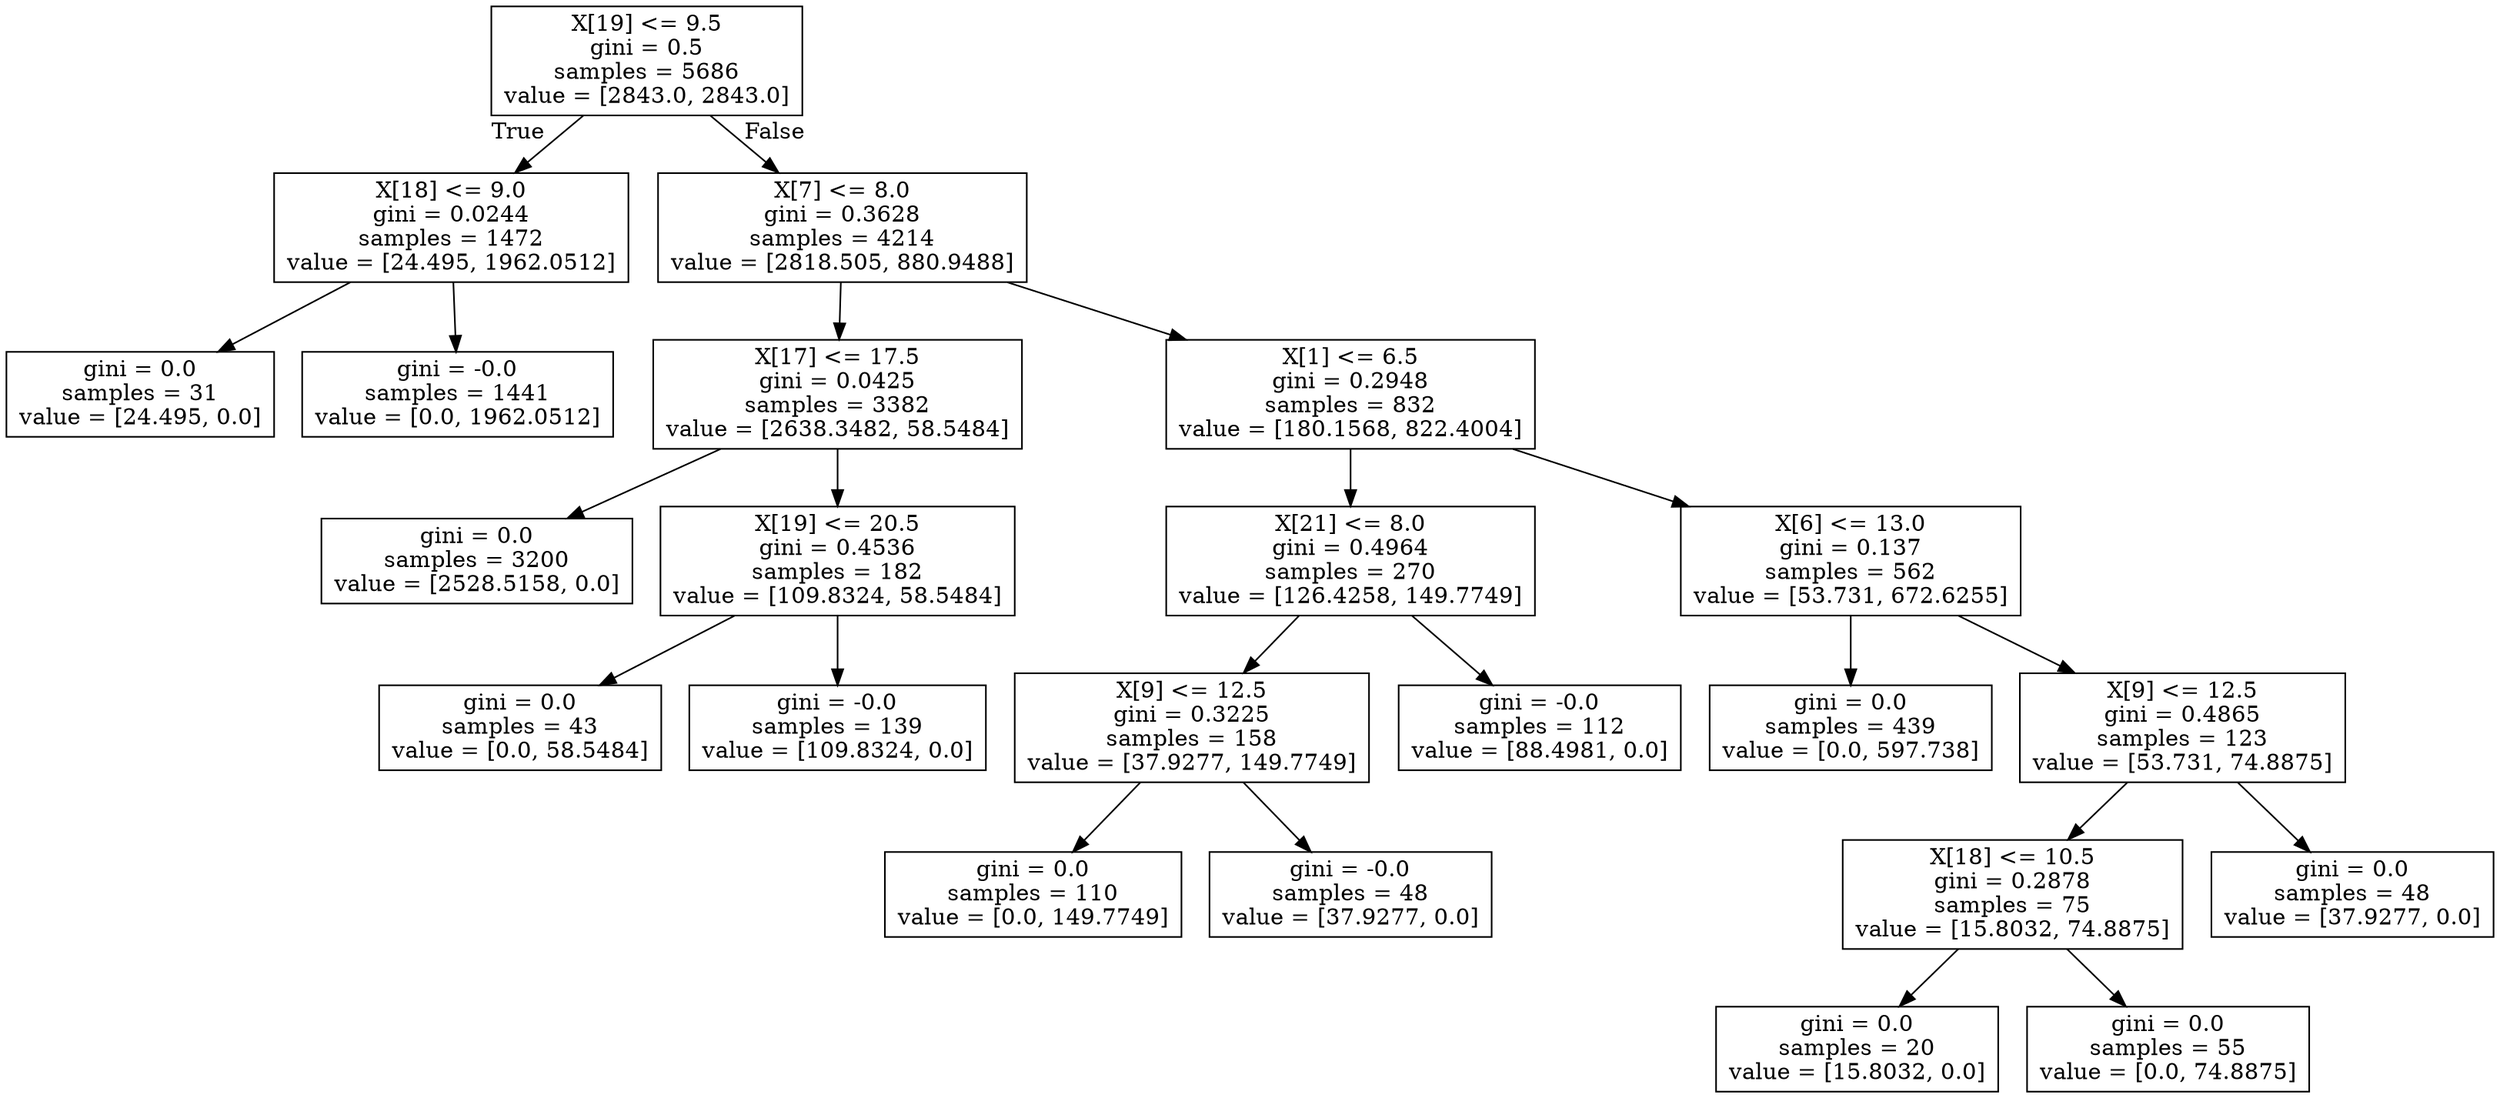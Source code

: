 digraph Tree {
node [shape=box] ;
0 [label="X[19] <= 9.5\ngini = 0.5\nsamples = 5686\nvalue = [2843.0, 2843.0]"] ;
1 [label="X[18] <= 9.0\ngini = 0.0244\nsamples = 1472\nvalue = [24.495, 1962.0512]"] ;
0 -> 1 [labeldistance=2.5, labelangle=45, headlabel="True"] ;
2 [label="gini = 0.0\nsamples = 31\nvalue = [24.495, 0.0]"] ;
1 -> 2 ;
3 [label="gini = -0.0\nsamples = 1441\nvalue = [0.0, 1962.0512]"] ;
1 -> 3 ;
4 [label="X[7] <= 8.0\ngini = 0.3628\nsamples = 4214\nvalue = [2818.505, 880.9488]"] ;
0 -> 4 [labeldistance=2.5, labelangle=-45, headlabel="False"] ;
5 [label="X[17] <= 17.5\ngini = 0.0425\nsamples = 3382\nvalue = [2638.3482, 58.5484]"] ;
4 -> 5 ;
6 [label="gini = 0.0\nsamples = 3200\nvalue = [2528.5158, 0.0]"] ;
5 -> 6 ;
7 [label="X[19] <= 20.5\ngini = 0.4536\nsamples = 182\nvalue = [109.8324, 58.5484]"] ;
5 -> 7 ;
8 [label="gini = 0.0\nsamples = 43\nvalue = [0.0, 58.5484]"] ;
7 -> 8 ;
9 [label="gini = -0.0\nsamples = 139\nvalue = [109.8324, 0.0]"] ;
7 -> 9 ;
10 [label="X[1] <= 6.5\ngini = 0.2948\nsamples = 832\nvalue = [180.1568, 822.4004]"] ;
4 -> 10 ;
11 [label="X[21] <= 8.0\ngini = 0.4964\nsamples = 270\nvalue = [126.4258, 149.7749]"] ;
10 -> 11 ;
12 [label="X[9] <= 12.5\ngini = 0.3225\nsamples = 158\nvalue = [37.9277, 149.7749]"] ;
11 -> 12 ;
13 [label="gini = 0.0\nsamples = 110\nvalue = [0.0, 149.7749]"] ;
12 -> 13 ;
14 [label="gini = -0.0\nsamples = 48\nvalue = [37.9277, 0.0]"] ;
12 -> 14 ;
15 [label="gini = -0.0\nsamples = 112\nvalue = [88.4981, 0.0]"] ;
11 -> 15 ;
16 [label="X[6] <= 13.0\ngini = 0.137\nsamples = 562\nvalue = [53.731, 672.6255]"] ;
10 -> 16 ;
17 [label="gini = 0.0\nsamples = 439\nvalue = [0.0, 597.738]"] ;
16 -> 17 ;
18 [label="X[9] <= 12.5\ngini = 0.4865\nsamples = 123\nvalue = [53.731, 74.8875]"] ;
16 -> 18 ;
19 [label="X[18] <= 10.5\ngini = 0.2878\nsamples = 75\nvalue = [15.8032, 74.8875]"] ;
18 -> 19 ;
20 [label="gini = 0.0\nsamples = 20\nvalue = [15.8032, 0.0]"] ;
19 -> 20 ;
21 [label="gini = 0.0\nsamples = 55\nvalue = [0.0, 74.8875]"] ;
19 -> 21 ;
22 [label="gini = 0.0\nsamples = 48\nvalue = [37.9277, 0.0]"] ;
18 -> 22 ;
}
